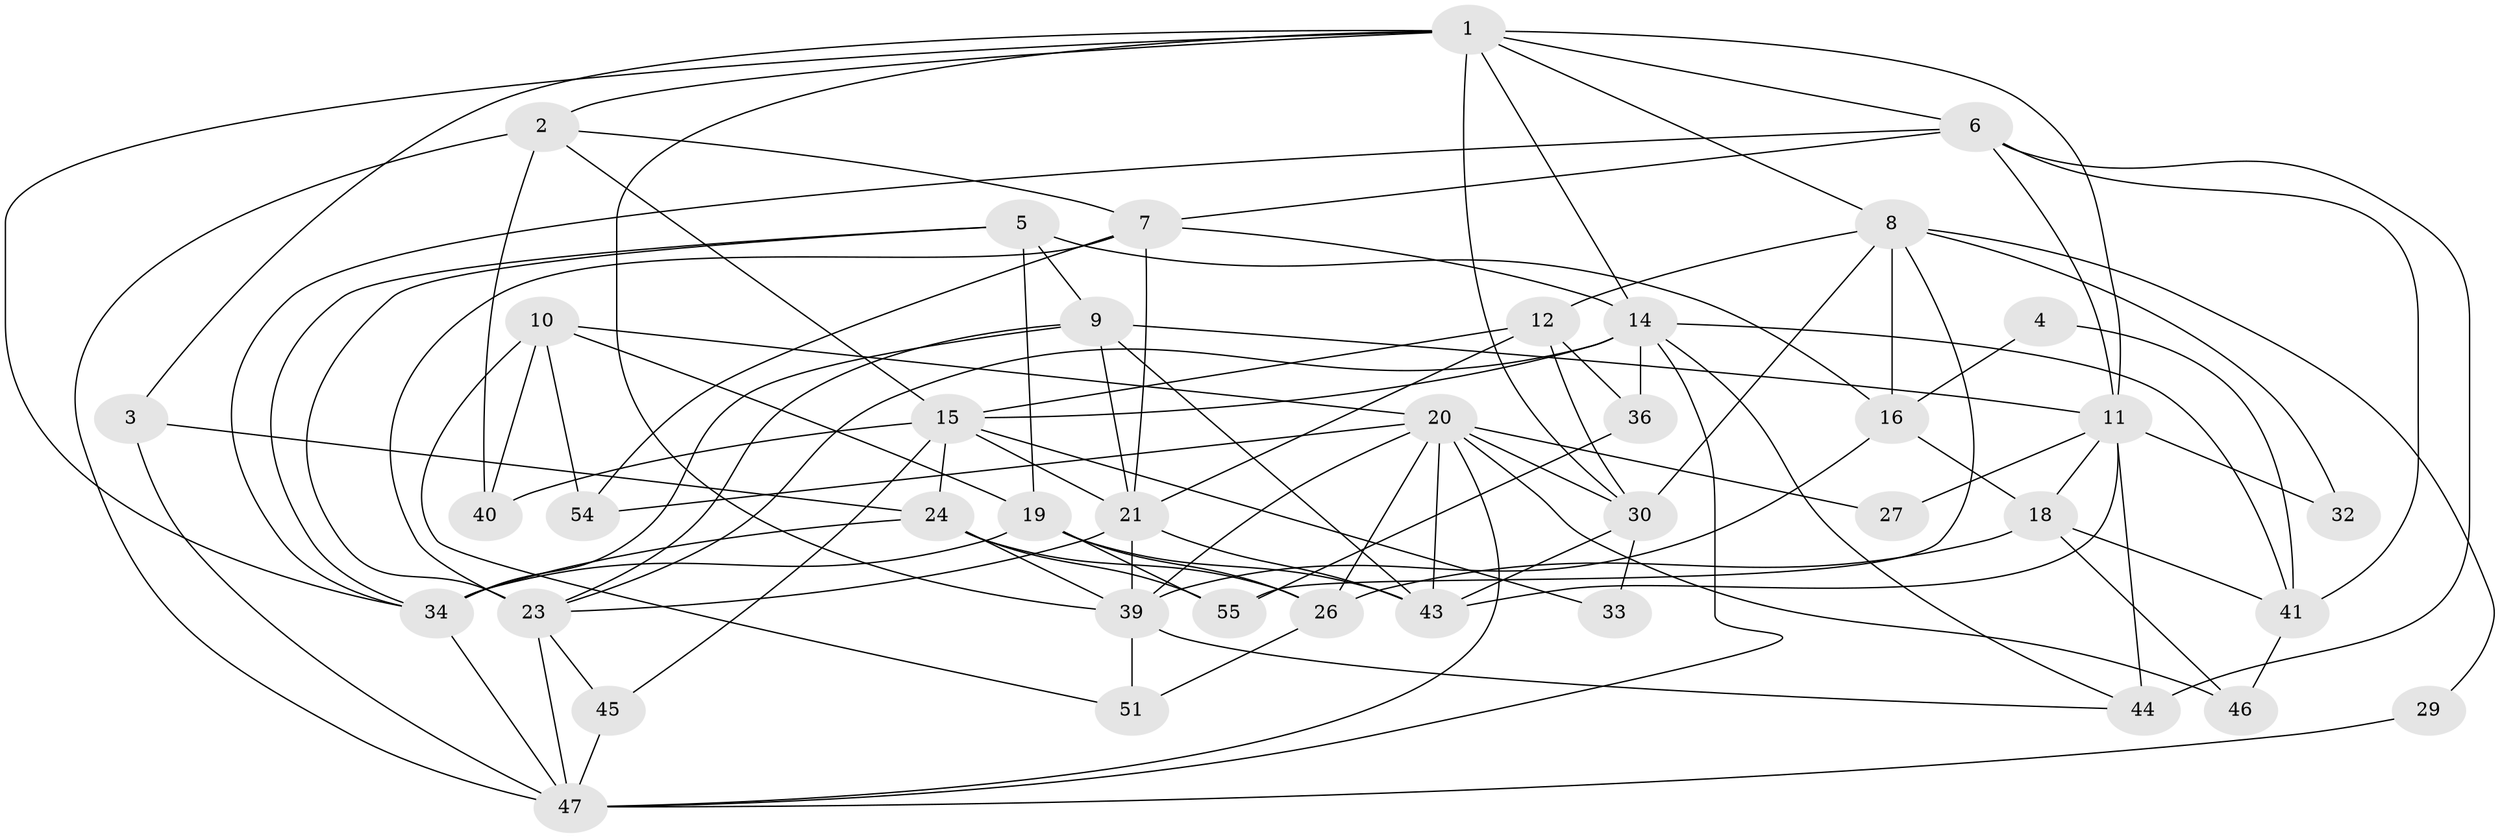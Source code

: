 // Generated by graph-tools (version 1.1) at 2025/23/03/03/25 07:23:57]
// undirected, 40 vertices, 103 edges
graph export_dot {
graph [start="1"]
  node [color=gray90,style=filled];
  1 [super="+17"];
  2 [super="+35"];
  3 [super="+13"];
  4;
  5 [super="+60"];
  6 [super="+42"];
  7 [super="+63"];
  8 [super="+59"];
  9 [super="+22"];
  10 [super="+37"];
  11 [super="+65"];
  12 [super="+31"];
  14 [super="+52"];
  15 [super="+38"];
  16;
  18 [super="+56"];
  19 [super="+49"];
  20 [super="+28"];
  21 [super="+48"];
  23 [super="+25"];
  24 [super="+62"];
  26 [super="+61"];
  27;
  29;
  30 [super="+58"];
  32;
  33;
  34 [super="+68"];
  36 [super="+66"];
  39 [super="+50"];
  40;
  41 [super="+53"];
  43 [super="+67"];
  44 [super="+64"];
  45;
  46;
  47 [super="+57"];
  51;
  54;
  55;
  1 -- 39;
  1 -- 8;
  1 -- 11;
  1 -- 14;
  1 -- 2;
  1 -- 30;
  1 -- 34;
  1 -- 6;
  1 -- 3;
  2 -- 7;
  2 -- 15;
  2 -- 47;
  2 -- 40;
  3 -- 24;
  3 -- 47;
  4 -- 41;
  4 -- 16;
  5 -- 34;
  5 -- 9;
  5 -- 16;
  5 -- 19;
  5 -- 23;
  6 -- 34;
  6 -- 41;
  6 -- 44;
  6 -- 11;
  6 -- 7;
  7 -- 14;
  7 -- 23;
  7 -- 21;
  7 -- 54;
  8 -- 12;
  8 -- 55;
  8 -- 32;
  8 -- 16;
  8 -- 29;
  8 -- 30;
  9 -- 23;
  9 -- 43;
  9 -- 34;
  9 -- 21;
  9 -- 11;
  10 -- 51;
  10 -- 19;
  10 -- 20;
  10 -- 40;
  10 -- 54;
  11 -- 32;
  11 -- 43;
  11 -- 27;
  11 -- 44 [weight=2];
  11 -- 18;
  12 -- 21;
  12 -- 15;
  12 -- 30;
  12 -- 36;
  14 -- 15;
  14 -- 36 [weight=2];
  14 -- 44;
  14 -- 47;
  14 -- 41;
  14 -- 23;
  15 -- 33;
  15 -- 40;
  15 -- 45;
  15 -- 24;
  15 -- 21;
  16 -- 18;
  16 -- 39;
  18 -- 26;
  18 -- 46;
  18 -- 41;
  19 -- 34;
  19 -- 26 [weight=2];
  19 -- 55;
  19 -- 43;
  20 -- 46;
  20 -- 30;
  20 -- 54;
  20 -- 26;
  20 -- 39;
  20 -- 43;
  20 -- 27;
  20 -- 47;
  21 -- 39 [weight=2];
  21 -- 23;
  21 -- 43;
  23 -- 45;
  23 -- 47;
  24 -- 26;
  24 -- 55;
  24 -- 39;
  24 -- 34;
  26 -- 51;
  29 -- 47;
  30 -- 33;
  30 -- 43;
  34 -- 47;
  36 -- 55;
  39 -- 51;
  39 -- 44;
  41 -- 46;
  45 -- 47;
}
